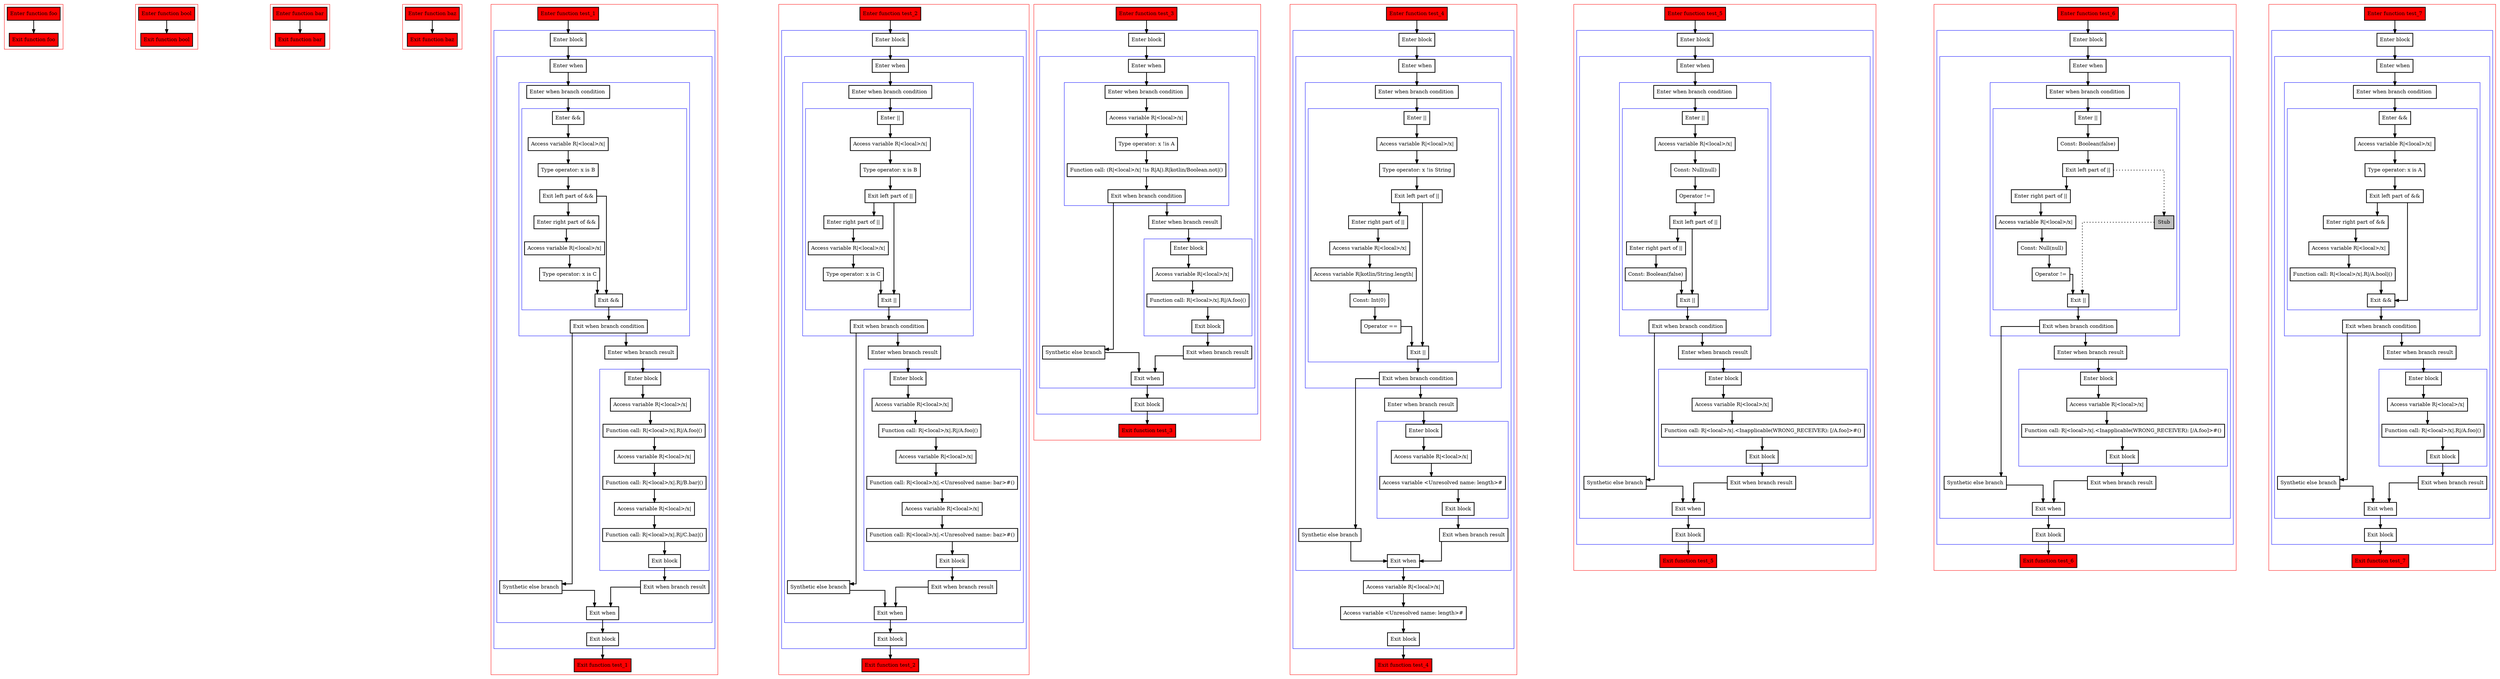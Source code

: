 digraph booleanOperators_kt {
  graph [splines=ortho nodesep=3]
  node [shape=box penwidth=2]
  edge [penwidth=2]

  subgraph cluster_0 {
    color=red
    0 [label="Enter function foo" style="filled" fillcolor=red];
    1 [label="Exit function foo" style="filled" fillcolor=red];
  }

  0 -> {1};

  subgraph cluster_1 {
    color=red
    2 [label="Enter function bool" style="filled" fillcolor=red];
    3 [label="Exit function bool" style="filled" fillcolor=red];
  }

  2 -> {3};

  subgraph cluster_2 {
    color=red
    4 [label="Enter function bar" style="filled" fillcolor=red];
    5 [label="Exit function bar" style="filled" fillcolor=red];
  }

  4 -> {5};

  subgraph cluster_3 {
    color=red
    6 [label="Enter function baz" style="filled" fillcolor=red];
    7 [label="Exit function baz" style="filled" fillcolor=red];
  }

  6 -> {7};

  subgraph cluster_4 {
    color=red
    8 [label="Enter function test_1" style="filled" fillcolor=red];
    subgraph cluster_5 {
      color=blue
      9 [label="Enter block"];
      subgraph cluster_6 {
        color=blue
        10 [label="Enter when"];
        subgraph cluster_7 {
          color=blue
          11 [label="Enter when branch condition "];
          subgraph cluster_8 {
            color=blue
            12 [label="Enter &&"];
            13 [label="Access variable R|<local>/x|"];
            14 [label="Type operator: x is B"];
            15 [label="Exit left part of &&"];
            16 [label="Enter right part of &&"];
            17 [label="Access variable R|<local>/x|"];
            18 [label="Type operator: x is C"];
            19 [label="Exit &&"];
          }
          20 [label="Exit when branch condition"];
        }
        21 [label="Synthetic else branch"];
        22 [label="Enter when branch result"];
        subgraph cluster_9 {
          color=blue
          23 [label="Enter block"];
          24 [label="Access variable R|<local>/x|"];
          25 [label="Function call: R|<local>/x|.R|/A.foo|()"];
          26 [label="Access variable R|<local>/x|"];
          27 [label="Function call: R|<local>/x|.R|/B.bar|()"];
          28 [label="Access variable R|<local>/x|"];
          29 [label="Function call: R|<local>/x|.R|/C.baz|()"];
          30 [label="Exit block"];
        }
        31 [label="Exit when branch result"];
        32 [label="Exit when"];
      }
      33 [label="Exit block"];
    }
    34 [label="Exit function test_1" style="filled" fillcolor=red];
  }

  8 -> {9};
  9 -> {10};
  10 -> {11};
  11 -> {12};
  12 -> {13};
  13 -> {14};
  14 -> {15};
  15 -> {19 16};
  16 -> {17};
  17 -> {18};
  18 -> {19};
  19 -> {20};
  20 -> {22 21};
  21 -> {32};
  22 -> {23};
  23 -> {24};
  24 -> {25};
  25 -> {26};
  26 -> {27};
  27 -> {28};
  28 -> {29};
  29 -> {30};
  30 -> {31};
  31 -> {32};
  32 -> {33};
  33 -> {34};

  subgraph cluster_10 {
    color=red
    35 [label="Enter function test_2" style="filled" fillcolor=red];
    subgraph cluster_11 {
      color=blue
      36 [label="Enter block"];
      subgraph cluster_12 {
        color=blue
        37 [label="Enter when"];
        subgraph cluster_13 {
          color=blue
          38 [label="Enter when branch condition "];
          subgraph cluster_14 {
            color=blue
            39 [label="Enter ||"];
            40 [label="Access variable R|<local>/x|"];
            41 [label="Type operator: x is B"];
            42 [label="Exit left part of ||"];
            43 [label="Enter right part of ||"];
            44 [label="Access variable R|<local>/x|"];
            45 [label="Type operator: x is C"];
            46 [label="Exit ||"];
          }
          47 [label="Exit when branch condition"];
        }
        48 [label="Synthetic else branch"];
        49 [label="Enter when branch result"];
        subgraph cluster_15 {
          color=blue
          50 [label="Enter block"];
          51 [label="Access variable R|<local>/x|"];
          52 [label="Function call: R|<local>/x|.R|/A.foo|()"];
          53 [label="Access variable R|<local>/x|"];
          54 [label="Function call: R|<local>/x|.<Unresolved name: bar>#()"];
          55 [label="Access variable R|<local>/x|"];
          56 [label="Function call: R|<local>/x|.<Unresolved name: baz>#()"];
          57 [label="Exit block"];
        }
        58 [label="Exit when branch result"];
        59 [label="Exit when"];
      }
      60 [label="Exit block"];
    }
    61 [label="Exit function test_2" style="filled" fillcolor=red];
  }

  35 -> {36};
  36 -> {37};
  37 -> {38};
  38 -> {39};
  39 -> {40};
  40 -> {41};
  41 -> {42};
  42 -> {46 43};
  43 -> {44};
  44 -> {45};
  45 -> {46};
  46 -> {47};
  47 -> {49 48};
  48 -> {59};
  49 -> {50};
  50 -> {51};
  51 -> {52};
  52 -> {53};
  53 -> {54};
  54 -> {55};
  55 -> {56};
  56 -> {57};
  57 -> {58};
  58 -> {59};
  59 -> {60};
  60 -> {61};

  subgraph cluster_16 {
    color=red
    62 [label="Enter function test_3" style="filled" fillcolor=red];
    subgraph cluster_17 {
      color=blue
      63 [label="Enter block"];
      subgraph cluster_18 {
        color=blue
        64 [label="Enter when"];
        subgraph cluster_19 {
          color=blue
          65 [label="Enter when branch condition "];
          66 [label="Access variable R|<local>/x|"];
          67 [label="Type operator: x !is A"];
          68 [label="Function call: (R|<local>/x| !is R|A|).R|kotlin/Boolean.not|()"];
          69 [label="Exit when branch condition"];
        }
        70 [label="Synthetic else branch"];
        71 [label="Enter when branch result"];
        subgraph cluster_20 {
          color=blue
          72 [label="Enter block"];
          73 [label="Access variable R|<local>/x|"];
          74 [label="Function call: R|<local>/x|.R|/A.foo|()"];
          75 [label="Exit block"];
        }
        76 [label="Exit when branch result"];
        77 [label="Exit when"];
      }
      78 [label="Exit block"];
    }
    79 [label="Exit function test_3" style="filled" fillcolor=red];
  }

  62 -> {63};
  63 -> {64};
  64 -> {65};
  65 -> {66};
  66 -> {67};
  67 -> {68};
  68 -> {69};
  69 -> {71 70};
  70 -> {77};
  71 -> {72};
  72 -> {73};
  73 -> {74};
  74 -> {75};
  75 -> {76};
  76 -> {77};
  77 -> {78};
  78 -> {79};

  subgraph cluster_21 {
    color=red
    80 [label="Enter function test_4" style="filled" fillcolor=red];
    subgraph cluster_22 {
      color=blue
      81 [label="Enter block"];
      subgraph cluster_23 {
        color=blue
        82 [label="Enter when"];
        subgraph cluster_24 {
          color=blue
          83 [label="Enter when branch condition "];
          subgraph cluster_25 {
            color=blue
            84 [label="Enter ||"];
            85 [label="Access variable R|<local>/x|"];
            86 [label="Type operator: x !is String"];
            87 [label="Exit left part of ||"];
            88 [label="Enter right part of ||"];
            89 [label="Access variable R|<local>/x|"];
            90 [label="Access variable R|kotlin/String.length|"];
            91 [label="Const: Int(0)"];
            92 [label="Operator =="];
            93 [label="Exit ||"];
          }
          94 [label="Exit when branch condition"];
        }
        95 [label="Synthetic else branch"];
        96 [label="Enter when branch result"];
        subgraph cluster_26 {
          color=blue
          97 [label="Enter block"];
          98 [label="Access variable R|<local>/x|"];
          99 [label="Access variable <Unresolved name: length>#"];
          100 [label="Exit block"];
        }
        101 [label="Exit when branch result"];
        102 [label="Exit when"];
      }
      103 [label="Access variable R|<local>/x|"];
      104 [label="Access variable <Unresolved name: length>#"];
      105 [label="Exit block"];
    }
    106 [label="Exit function test_4" style="filled" fillcolor=red];
  }

  80 -> {81};
  81 -> {82};
  82 -> {83};
  83 -> {84};
  84 -> {85};
  85 -> {86};
  86 -> {87};
  87 -> {93 88};
  88 -> {89};
  89 -> {90};
  90 -> {91};
  91 -> {92};
  92 -> {93};
  93 -> {94};
  94 -> {96 95};
  95 -> {102};
  96 -> {97};
  97 -> {98};
  98 -> {99};
  99 -> {100};
  100 -> {101};
  101 -> {102};
  102 -> {103};
  103 -> {104};
  104 -> {105};
  105 -> {106};

  subgraph cluster_27 {
    color=red
    107 [label="Enter function test_5" style="filled" fillcolor=red];
    subgraph cluster_28 {
      color=blue
      108 [label="Enter block"];
      subgraph cluster_29 {
        color=blue
        109 [label="Enter when"];
        subgraph cluster_30 {
          color=blue
          110 [label="Enter when branch condition "];
          subgraph cluster_31 {
            color=blue
            111 [label="Enter ||"];
            112 [label="Access variable R|<local>/x|"];
            113 [label="Const: Null(null)"];
            114 [label="Operator !="];
            115 [label="Exit left part of ||"];
            116 [label="Enter right part of ||"];
            117 [label="Const: Boolean(false)"];
            118 [label="Exit ||"];
          }
          119 [label="Exit when branch condition"];
        }
        120 [label="Synthetic else branch"];
        121 [label="Enter when branch result"];
        subgraph cluster_32 {
          color=blue
          122 [label="Enter block"];
          123 [label="Access variable R|<local>/x|"];
          124 [label="Function call: R|<local>/x|.<Inapplicable(WRONG_RECEIVER): [/A.foo]>#()"];
          125 [label="Exit block"];
        }
        126 [label="Exit when branch result"];
        127 [label="Exit when"];
      }
      128 [label="Exit block"];
    }
    129 [label="Exit function test_5" style="filled" fillcolor=red];
  }

  107 -> {108};
  108 -> {109};
  109 -> {110};
  110 -> {111};
  111 -> {112};
  112 -> {113};
  113 -> {114};
  114 -> {115};
  115 -> {118 116};
  116 -> {117};
  117 -> {118};
  118 -> {119};
  119 -> {121 120};
  120 -> {127};
  121 -> {122};
  122 -> {123};
  123 -> {124};
  124 -> {125};
  125 -> {126};
  126 -> {127};
  127 -> {128};
  128 -> {129};

  subgraph cluster_33 {
    color=red
    130 [label="Enter function test_6" style="filled" fillcolor=red];
    subgraph cluster_34 {
      color=blue
      131 [label="Enter block"];
      subgraph cluster_35 {
        color=blue
        132 [label="Enter when"];
        subgraph cluster_36 {
          color=blue
          133 [label="Enter when branch condition "];
          subgraph cluster_37 {
            color=blue
            134 [label="Enter ||"];
            135 [label="Const: Boolean(false)"];
            136 [label="Exit left part of ||"];
            137 [label="Enter right part of ||"];
            138 [label="Access variable R|<local>/x|"];
            139 [label="Const: Null(null)"];
            140 [label="Operator !="];
            141 [label="Stub" style="filled" fillcolor=gray];
            142 [label="Exit ||"];
          }
          143 [label="Exit when branch condition"];
        }
        144 [label="Synthetic else branch"];
        145 [label="Enter when branch result"];
        subgraph cluster_38 {
          color=blue
          146 [label="Enter block"];
          147 [label="Access variable R|<local>/x|"];
          148 [label="Function call: R|<local>/x|.<Inapplicable(WRONG_RECEIVER): [/A.foo]>#()"];
          149 [label="Exit block"];
        }
        150 [label="Exit when branch result"];
        151 [label="Exit when"];
      }
      152 [label="Exit block"];
    }
    153 [label="Exit function test_6" style="filled" fillcolor=red];
  }

  130 -> {131};
  131 -> {132};
  132 -> {133};
  133 -> {134};
  134 -> {135};
  135 -> {136};
  136 -> {137};
  136 -> {141} [style=dotted];
  137 -> {138};
  138 -> {139};
  139 -> {140};
  140 -> {142};
  141 -> {142} [style=dotted];
  142 -> {143};
  143 -> {145 144};
  144 -> {151};
  145 -> {146};
  146 -> {147};
  147 -> {148};
  148 -> {149};
  149 -> {150};
  150 -> {151};
  151 -> {152};
  152 -> {153};

  subgraph cluster_39 {
    color=red
    154 [label="Enter function test_7" style="filled" fillcolor=red];
    subgraph cluster_40 {
      color=blue
      155 [label="Enter block"];
      subgraph cluster_41 {
        color=blue
        156 [label="Enter when"];
        subgraph cluster_42 {
          color=blue
          157 [label="Enter when branch condition "];
          subgraph cluster_43 {
            color=blue
            158 [label="Enter &&"];
            159 [label="Access variable R|<local>/x|"];
            160 [label="Type operator: x is A"];
            161 [label="Exit left part of &&"];
            162 [label="Enter right part of &&"];
            163 [label="Access variable R|<local>/x|"];
            164 [label="Function call: R|<local>/x|.R|/A.bool|()"];
            165 [label="Exit &&"];
          }
          166 [label="Exit when branch condition"];
        }
        167 [label="Synthetic else branch"];
        168 [label="Enter when branch result"];
        subgraph cluster_44 {
          color=blue
          169 [label="Enter block"];
          170 [label="Access variable R|<local>/x|"];
          171 [label="Function call: R|<local>/x|.R|/A.foo|()"];
          172 [label="Exit block"];
        }
        173 [label="Exit when branch result"];
        174 [label="Exit when"];
      }
      175 [label="Exit block"];
    }
    176 [label="Exit function test_7" style="filled" fillcolor=red];
  }

  154 -> {155};
  155 -> {156};
  156 -> {157};
  157 -> {158};
  158 -> {159};
  159 -> {160};
  160 -> {161};
  161 -> {165 162};
  162 -> {163};
  163 -> {164};
  164 -> {165};
  165 -> {166};
  166 -> {168 167};
  167 -> {174};
  168 -> {169};
  169 -> {170};
  170 -> {171};
  171 -> {172};
  172 -> {173};
  173 -> {174};
  174 -> {175};
  175 -> {176};

}
